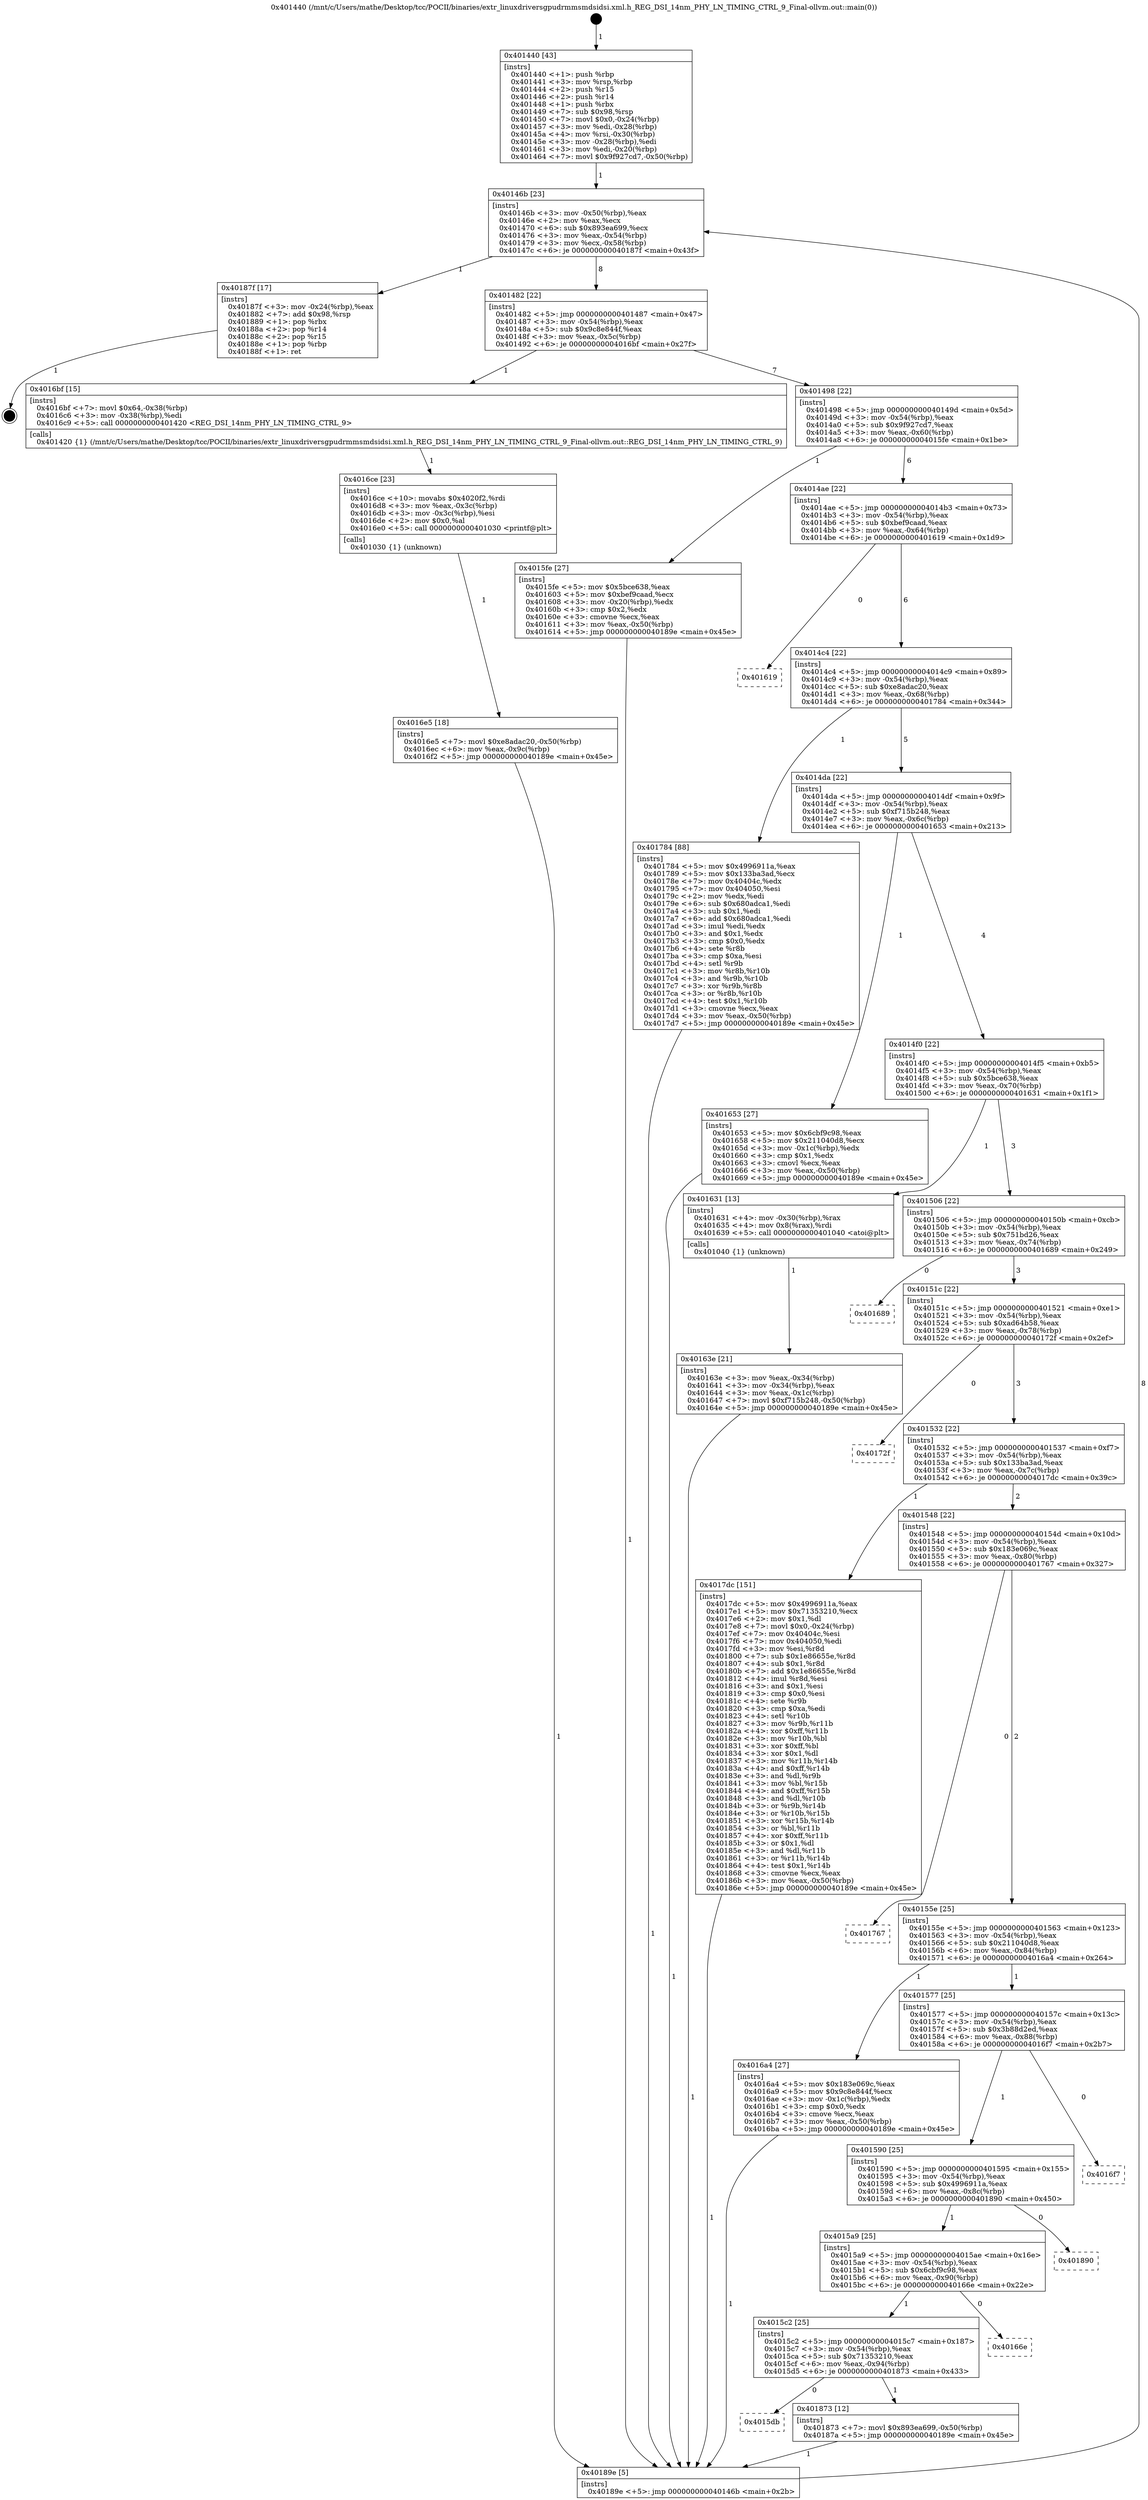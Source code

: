 digraph "0x401440" {
  label = "0x401440 (/mnt/c/Users/mathe/Desktop/tcc/POCII/binaries/extr_linuxdriversgpudrmmsmdsidsi.xml.h_REG_DSI_14nm_PHY_LN_TIMING_CTRL_9_Final-ollvm.out::main(0))"
  labelloc = "t"
  node[shape=record]

  Entry [label="",width=0.3,height=0.3,shape=circle,fillcolor=black,style=filled]
  "0x40146b" [label="{
     0x40146b [23]\l
     | [instrs]\l
     &nbsp;&nbsp;0x40146b \<+3\>: mov -0x50(%rbp),%eax\l
     &nbsp;&nbsp;0x40146e \<+2\>: mov %eax,%ecx\l
     &nbsp;&nbsp;0x401470 \<+6\>: sub $0x893ea699,%ecx\l
     &nbsp;&nbsp;0x401476 \<+3\>: mov %eax,-0x54(%rbp)\l
     &nbsp;&nbsp;0x401479 \<+3\>: mov %ecx,-0x58(%rbp)\l
     &nbsp;&nbsp;0x40147c \<+6\>: je 000000000040187f \<main+0x43f\>\l
  }"]
  "0x40187f" [label="{
     0x40187f [17]\l
     | [instrs]\l
     &nbsp;&nbsp;0x40187f \<+3\>: mov -0x24(%rbp),%eax\l
     &nbsp;&nbsp;0x401882 \<+7\>: add $0x98,%rsp\l
     &nbsp;&nbsp;0x401889 \<+1\>: pop %rbx\l
     &nbsp;&nbsp;0x40188a \<+2\>: pop %r14\l
     &nbsp;&nbsp;0x40188c \<+2\>: pop %r15\l
     &nbsp;&nbsp;0x40188e \<+1\>: pop %rbp\l
     &nbsp;&nbsp;0x40188f \<+1\>: ret\l
  }"]
  "0x401482" [label="{
     0x401482 [22]\l
     | [instrs]\l
     &nbsp;&nbsp;0x401482 \<+5\>: jmp 0000000000401487 \<main+0x47\>\l
     &nbsp;&nbsp;0x401487 \<+3\>: mov -0x54(%rbp),%eax\l
     &nbsp;&nbsp;0x40148a \<+5\>: sub $0x9c8e844f,%eax\l
     &nbsp;&nbsp;0x40148f \<+3\>: mov %eax,-0x5c(%rbp)\l
     &nbsp;&nbsp;0x401492 \<+6\>: je 00000000004016bf \<main+0x27f\>\l
  }"]
  Exit [label="",width=0.3,height=0.3,shape=circle,fillcolor=black,style=filled,peripheries=2]
  "0x4016bf" [label="{
     0x4016bf [15]\l
     | [instrs]\l
     &nbsp;&nbsp;0x4016bf \<+7\>: movl $0x64,-0x38(%rbp)\l
     &nbsp;&nbsp;0x4016c6 \<+3\>: mov -0x38(%rbp),%edi\l
     &nbsp;&nbsp;0x4016c9 \<+5\>: call 0000000000401420 \<REG_DSI_14nm_PHY_LN_TIMING_CTRL_9\>\l
     | [calls]\l
     &nbsp;&nbsp;0x401420 \{1\} (/mnt/c/Users/mathe/Desktop/tcc/POCII/binaries/extr_linuxdriversgpudrmmsmdsidsi.xml.h_REG_DSI_14nm_PHY_LN_TIMING_CTRL_9_Final-ollvm.out::REG_DSI_14nm_PHY_LN_TIMING_CTRL_9)\l
  }"]
  "0x401498" [label="{
     0x401498 [22]\l
     | [instrs]\l
     &nbsp;&nbsp;0x401498 \<+5\>: jmp 000000000040149d \<main+0x5d\>\l
     &nbsp;&nbsp;0x40149d \<+3\>: mov -0x54(%rbp),%eax\l
     &nbsp;&nbsp;0x4014a0 \<+5\>: sub $0x9f927cd7,%eax\l
     &nbsp;&nbsp;0x4014a5 \<+3\>: mov %eax,-0x60(%rbp)\l
     &nbsp;&nbsp;0x4014a8 \<+6\>: je 00000000004015fe \<main+0x1be\>\l
  }"]
  "0x4015db" [label="{
     0x4015db\l
  }", style=dashed]
  "0x4015fe" [label="{
     0x4015fe [27]\l
     | [instrs]\l
     &nbsp;&nbsp;0x4015fe \<+5\>: mov $0x5bce638,%eax\l
     &nbsp;&nbsp;0x401603 \<+5\>: mov $0xbef9caad,%ecx\l
     &nbsp;&nbsp;0x401608 \<+3\>: mov -0x20(%rbp),%edx\l
     &nbsp;&nbsp;0x40160b \<+3\>: cmp $0x2,%edx\l
     &nbsp;&nbsp;0x40160e \<+3\>: cmovne %ecx,%eax\l
     &nbsp;&nbsp;0x401611 \<+3\>: mov %eax,-0x50(%rbp)\l
     &nbsp;&nbsp;0x401614 \<+5\>: jmp 000000000040189e \<main+0x45e\>\l
  }"]
  "0x4014ae" [label="{
     0x4014ae [22]\l
     | [instrs]\l
     &nbsp;&nbsp;0x4014ae \<+5\>: jmp 00000000004014b3 \<main+0x73\>\l
     &nbsp;&nbsp;0x4014b3 \<+3\>: mov -0x54(%rbp),%eax\l
     &nbsp;&nbsp;0x4014b6 \<+5\>: sub $0xbef9caad,%eax\l
     &nbsp;&nbsp;0x4014bb \<+3\>: mov %eax,-0x64(%rbp)\l
     &nbsp;&nbsp;0x4014be \<+6\>: je 0000000000401619 \<main+0x1d9\>\l
  }"]
  "0x40189e" [label="{
     0x40189e [5]\l
     | [instrs]\l
     &nbsp;&nbsp;0x40189e \<+5\>: jmp 000000000040146b \<main+0x2b\>\l
  }"]
  "0x401440" [label="{
     0x401440 [43]\l
     | [instrs]\l
     &nbsp;&nbsp;0x401440 \<+1\>: push %rbp\l
     &nbsp;&nbsp;0x401441 \<+3\>: mov %rsp,%rbp\l
     &nbsp;&nbsp;0x401444 \<+2\>: push %r15\l
     &nbsp;&nbsp;0x401446 \<+2\>: push %r14\l
     &nbsp;&nbsp;0x401448 \<+1\>: push %rbx\l
     &nbsp;&nbsp;0x401449 \<+7\>: sub $0x98,%rsp\l
     &nbsp;&nbsp;0x401450 \<+7\>: movl $0x0,-0x24(%rbp)\l
     &nbsp;&nbsp;0x401457 \<+3\>: mov %edi,-0x28(%rbp)\l
     &nbsp;&nbsp;0x40145a \<+4\>: mov %rsi,-0x30(%rbp)\l
     &nbsp;&nbsp;0x40145e \<+3\>: mov -0x28(%rbp),%edi\l
     &nbsp;&nbsp;0x401461 \<+3\>: mov %edi,-0x20(%rbp)\l
     &nbsp;&nbsp;0x401464 \<+7\>: movl $0x9f927cd7,-0x50(%rbp)\l
  }"]
  "0x401873" [label="{
     0x401873 [12]\l
     | [instrs]\l
     &nbsp;&nbsp;0x401873 \<+7\>: movl $0x893ea699,-0x50(%rbp)\l
     &nbsp;&nbsp;0x40187a \<+5\>: jmp 000000000040189e \<main+0x45e\>\l
  }"]
  "0x401619" [label="{
     0x401619\l
  }", style=dashed]
  "0x4014c4" [label="{
     0x4014c4 [22]\l
     | [instrs]\l
     &nbsp;&nbsp;0x4014c4 \<+5\>: jmp 00000000004014c9 \<main+0x89\>\l
     &nbsp;&nbsp;0x4014c9 \<+3\>: mov -0x54(%rbp),%eax\l
     &nbsp;&nbsp;0x4014cc \<+5\>: sub $0xe8adac20,%eax\l
     &nbsp;&nbsp;0x4014d1 \<+3\>: mov %eax,-0x68(%rbp)\l
     &nbsp;&nbsp;0x4014d4 \<+6\>: je 0000000000401784 \<main+0x344\>\l
  }"]
  "0x4015c2" [label="{
     0x4015c2 [25]\l
     | [instrs]\l
     &nbsp;&nbsp;0x4015c2 \<+5\>: jmp 00000000004015c7 \<main+0x187\>\l
     &nbsp;&nbsp;0x4015c7 \<+3\>: mov -0x54(%rbp),%eax\l
     &nbsp;&nbsp;0x4015ca \<+5\>: sub $0x71353210,%eax\l
     &nbsp;&nbsp;0x4015cf \<+6\>: mov %eax,-0x94(%rbp)\l
     &nbsp;&nbsp;0x4015d5 \<+6\>: je 0000000000401873 \<main+0x433\>\l
  }"]
  "0x401784" [label="{
     0x401784 [88]\l
     | [instrs]\l
     &nbsp;&nbsp;0x401784 \<+5\>: mov $0x4996911a,%eax\l
     &nbsp;&nbsp;0x401789 \<+5\>: mov $0x133ba3ad,%ecx\l
     &nbsp;&nbsp;0x40178e \<+7\>: mov 0x40404c,%edx\l
     &nbsp;&nbsp;0x401795 \<+7\>: mov 0x404050,%esi\l
     &nbsp;&nbsp;0x40179c \<+2\>: mov %edx,%edi\l
     &nbsp;&nbsp;0x40179e \<+6\>: sub $0x680adca1,%edi\l
     &nbsp;&nbsp;0x4017a4 \<+3\>: sub $0x1,%edi\l
     &nbsp;&nbsp;0x4017a7 \<+6\>: add $0x680adca1,%edi\l
     &nbsp;&nbsp;0x4017ad \<+3\>: imul %edi,%edx\l
     &nbsp;&nbsp;0x4017b0 \<+3\>: and $0x1,%edx\l
     &nbsp;&nbsp;0x4017b3 \<+3\>: cmp $0x0,%edx\l
     &nbsp;&nbsp;0x4017b6 \<+4\>: sete %r8b\l
     &nbsp;&nbsp;0x4017ba \<+3\>: cmp $0xa,%esi\l
     &nbsp;&nbsp;0x4017bd \<+4\>: setl %r9b\l
     &nbsp;&nbsp;0x4017c1 \<+3\>: mov %r8b,%r10b\l
     &nbsp;&nbsp;0x4017c4 \<+3\>: and %r9b,%r10b\l
     &nbsp;&nbsp;0x4017c7 \<+3\>: xor %r9b,%r8b\l
     &nbsp;&nbsp;0x4017ca \<+3\>: or %r8b,%r10b\l
     &nbsp;&nbsp;0x4017cd \<+4\>: test $0x1,%r10b\l
     &nbsp;&nbsp;0x4017d1 \<+3\>: cmovne %ecx,%eax\l
     &nbsp;&nbsp;0x4017d4 \<+3\>: mov %eax,-0x50(%rbp)\l
     &nbsp;&nbsp;0x4017d7 \<+5\>: jmp 000000000040189e \<main+0x45e\>\l
  }"]
  "0x4014da" [label="{
     0x4014da [22]\l
     | [instrs]\l
     &nbsp;&nbsp;0x4014da \<+5\>: jmp 00000000004014df \<main+0x9f\>\l
     &nbsp;&nbsp;0x4014df \<+3\>: mov -0x54(%rbp),%eax\l
     &nbsp;&nbsp;0x4014e2 \<+5\>: sub $0xf715b248,%eax\l
     &nbsp;&nbsp;0x4014e7 \<+3\>: mov %eax,-0x6c(%rbp)\l
     &nbsp;&nbsp;0x4014ea \<+6\>: je 0000000000401653 \<main+0x213\>\l
  }"]
  "0x40166e" [label="{
     0x40166e\l
  }", style=dashed]
  "0x401653" [label="{
     0x401653 [27]\l
     | [instrs]\l
     &nbsp;&nbsp;0x401653 \<+5\>: mov $0x6cbf9c98,%eax\l
     &nbsp;&nbsp;0x401658 \<+5\>: mov $0x211040d8,%ecx\l
     &nbsp;&nbsp;0x40165d \<+3\>: mov -0x1c(%rbp),%edx\l
     &nbsp;&nbsp;0x401660 \<+3\>: cmp $0x1,%edx\l
     &nbsp;&nbsp;0x401663 \<+3\>: cmovl %ecx,%eax\l
     &nbsp;&nbsp;0x401666 \<+3\>: mov %eax,-0x50(%rbp)\l
     &nbsp;&nbsp;0x401669 \<+5\>: jmp 000000000040189e \<main+0x45e\>\l
  }"]
  "0x4014f0" [label="{
     0x4014f0 [22]\l
     | [instrs]\l
     &nbsp;&nbsp;0x4014f0 \<+5\>: jmp 00000000004014f5 \<main+0xb5\>\l
     &nbsp;&nbsp;0x4014f5 \<+3\>: mov -0x54(%rbp),%eax\l
     &nbsp;&nbsp;0x4014f8 \<+5\>: sub $0x5bce638,%eax\l
     &nbsp;&nbsp;0x4014fd \<+3\>: mov %eax,-0x70(%rbp)\l
     &nbsp;&nbsp;0x401500 \<+6\>: je 0000000000401631 \<main+0x1f1\>\l
  }"]
  "0x4015a9" [label="{
     0x4015a9 [25]\l
     | [instrs]\l
     &nbsp;&nbsp;0x4015a9 \<+5\>: jmp 00000000004015ae \<main+0x16e\>\l
     &nbsp;&nbsp;0x4015ae \<+3\>: mov -0x54(%rbp),%eax\l
     &nbsp;&nbsp;0x4015b1 \<+5\>: sub $0x6cbf9c98,%eax\l
     &nbsp;&nbsp;0x4015b6 \<+6\>: mov %eax,-0x90(%rbp)\l
     &nbsp;&nbsp;0x4015bc \<+6\>: je 000000000040166e \<main+0x22e\>\l
  }"]
  "0x401631" [label="{
     0x401631 [13]\l
     | [instrs]\l
     &nbsp;&nbsp;0x401631 \<+4\>: mov -0x30(%rbp),%rax\l
     &nbsp;&nbsp;0x401635 \<+4\>: mov 0x8(%rax),%rdi\l
     &nbsp;&nbsp;0x401639 \<+5\>: call 0000000000401040 \<atoi@plt\>\l
     | [calls]\l
     &nbsp;&nbsp;0x401040 \{1\} (unknown)\l
  }"]
  "0x401506" [label="{
     0x401506 [22]\l
     | [instrs]\l
     &nbsp;&nbsp;0x401506 \<+5\>: jmp 000000000040150b \<main+0xcb\>\l
     &nbsp;&nbsp;0x40150b \<+3\>: mov -0x54(%rbp),%eax\l
     &nbsp;&nbsp;0x40150e \<+5\>: sub $0x751bd26,%eax\l
     &nbsp;&nbsp;0x401513 \<+3\>: mov %eax,-0x74(%rbp)\l
     &nbsp;&nbsp;0x401516 \<+6\>: je 0000000000401689 \<main+0x249\>\l
  }"]
  "0x40163e" [label="{
     0x40163e [21]\l
     | [instrs]\l
     &nbsp;&nbsp;0x40163e \<+3\>: mov %eax,-0x34(%rbp)\l
     &nbsp;&nbsp;0x401641 \<+3\>: mov -0x34(%rbp),%eax\l
     &nbsp;&nbsp;0x401644 \<+3\>: mov %eax,-0x1c(%rbp)\l
     &nbsp;&nbsp;0x401647 \<+7\>: movl $0xf715b248,-0x50(%rbp)\l
     &nbsp;&nbsp;0x40164e \<+5\>: jmp 000000000040189e \<main+0x45e\>\l
  }"]
  "0x401890" [label="{
     0x401890\l
  }", style=dashed]
  "0x401689" [label="{
     0x401689\l
  }", style=dashed]
  "0x40151c" [label="{
     0x40151c [22]\l
     | [instrs]\l
     &nbsp;&nbsp;0x40151c \<+5\>: jmp 0000000000401521 \<main+0xe1\>\l
     &nbsp;&nbsp;0x401521 \<+3\>: mov -0x54(%rbp),%eax\l
     &nbsp;&nbsp;0x401524 \<+5\>: sub $0xad64b58,%eax\l
     &nbsp;&nbsp;0x401529 \<+3\>: mov %eax,-0x78(%rbp)\l
     &nbsp;&nbsp;0x40152c \<+6\>: je 000000000040172f \<main+0x2ef\>\l
  }"]
  "0x401590" [label="{
     0x401590 [25]\l
     | [instrs]\l
     &nbsp;&nbsp;0x401590 \<+5\>: jmp 0000000000401595 \<main+0x155\>\l
     &nbsp;&nbsp;0x401595 \<+3\>: mov -0x54(%rbp),%eax\l
     &nbsp;&nbsp;0x401598 \<+5\>: sub $0x4996911a,%eax\l
     &nbsp;&nbsp;0x40159d \<+6\>: mov %eax,-0x8c(%rbp)\l
     &nbsp;&nbsp;0x4015a3 \<+6\>: je 0000000000401890 \<main+0x450\>\l
  }"]
  "0x40172f" [label="{
     0x40172f\l
  }", style=dashed]
  "0x401532" [label="{
     0x401532 [22]\l
     | [instrs]\l
     &nbsp;&nbsp;0x401532 \<+5\>: jmp 0000000000401537 \<main+0xf7\>\l
     &nbsp;&nbsp;0x401537 \<+3\>: mov -0x54(%rbp),%eax\l
     &nbsp;&nbsp;0x40153a \<+5\>: sub $0x133ba3ad,%eax\l
     &nbsp;&nbsp;0x40153f \<+3\>: mov %eax,-0x7c(%rbp)\l
     &nbsp;&nbsp;0x401542 \<+6\>: je 00000000004017dc \<main+0x39c\>\l
  }"]
  "0x4016f7" [label="{
     0x4016f7\l
  }", style=dashed]
  "0x4017dc" [label="{
     0x4017dc [151]\l
     | [instrs]\l
     &nbsp;&nbsp;0x4017dc \<+5\>: mov $0x4996911a,%eax\l
     &nbsp;&nbsp;0x4017e1 \<+5\>: mov $0x71353210,%ecx\l
     &nbsp;&nbsp;0x4017e6 \<+2\>: mov $0x1,%dl\l
     &nbsp;&nbsp;0x4017e8 \<+7\>: movl $0x0,-0x24(%rbp)\l
     &nbsp;&nbsp;0x4017ef \<+7\>: mov 0x40404c,%esi\l
     &nbsp;&nbsp;0x4017f6 \<+7\>: mov 0x404050,%edi\l
     &nbsp;&nbsp;0x4017fd \<+3\>: mov %esi,%r8d\l
     &nbsp;&nbsp;0x401800 \<+7\>: sub $0x1e86655e,%r8d\l
     &nbsp;&nbsp;0x401807 \<+4\>: sub $0x1,%r8d\l
     &nbsp;&nbsp;0x40180b \<+7\>: add $0x1e86655e,%r8d\l
     &nbsp;&nbsp;0x401812 \<+4\>: imul %r8d,%esi\l
     &nbsp;&nbsp;0x401816 \<+3\>: and $0x1,%esi\l
     &nbsp;&nbsp;0x401819 \<+3\>: cmp $0x0,%esi\l
     &nbsp;&nbsp;0x40181c \<+4\>: sete %r9b\l
     &nbsp;&nbsp;0x401820 \<+3\>: cmp $0xa,%edi\l
     &nbsp;&nbsp;0x401823 \<+4\>: setl %r10b\l
     &nbsp;&nbsp;0x401827 \<+3\>: mov %r9b,%r11b\l
     &nbsp;&nbsp;0x40182a \<+4\>: xor $0xff,%r11b\l
     &nbsp;&nbsp;0x40182e \<+3\>: mov %r10b,%bl\l
     &nbsp;&nbsp;0x401831 \<+3\>: xor $0xff,%bl\l
     &nbsp;&nbsp;0x401834 \<+3\>: xor $0x1,%dl\l
     &nbsp;&nbsp;0x401837 \<+3\>: mov %r11b,%r14b\l
     &nbsp;&nbsp;0x40183a \<+4\>: and $0xff,%r14b\l
     &nbsp;&nbsp;0x40183e \<+3\>: and %dl,%r9b\l
     &nbsp;&nbsp;0x401841 \<+3\>: mov %bl,%r15b\l
     &nbsp;&nbsp;0x401844 \<+4\>: and $0xff,%r15b\l
     &nbsp;&nbsp;0x401848 \<+3\>: and %dl,%r10b\l
     &nbsp;&nbsp;0x40184b \<+3\>: or %r9b,%r14b\l
     &nbsp;&nbsp;0x40184e \<+3\>: or %r10b,%r15b\l
     &nbsp;&nbsp;0x401851 \<+3\>: xor %r15b,%r14b\l
     &nbsp;&nbsp;0x401854 \<+3\>: or %bl,%r11b\l
     &nbsp;&nbsp;0x401857 \<+4\>: xor $0xff,%r11b\l
     &nbsp;&nbsp;0x40185b \<+3\>: or $0x1,%dl\l
     &nbsp;&nbsp;0x40185e \<+3\>: and %dl,%r11b\l
     &nbsp;&nbsp;0x401861 \<+3\>: or %r11b,%r14b\l
     &nbsp;&nbsp;0x401864 \<+4\>: test $0x1,%r14b\l
     &nbsp;&nbsp;0x401868 \<+3\>: cmovne %ecx,%eax\l
     &nbsp;&nbsp;0x40186b \<+3\>: mov %eax,-0x50(%rbp)\l
     &nbsp;&nbsp;0x40186e \<+5\>: jmp 000000000040189e \<main+0x45e\>\l
  }"]
  "0x401548" [label="{
     0x401548 [22]\l
     | [instrs]\l
     &nbsp;&nbsp;0x401548 \<+5\>: jmp 000000000040154d \<main+0x10d\>\l
     &nbsp;&nbsp;0x40154d \<+3\>: mov -0x54(%rbp),%eax\l
     &nbsp;&nbsp;0x401550 \<+5\>: sub $0x183e069c,%eax\l
     &nbsp;&nbsp;0x401555 \<+3\>: mov %eax,-0x80(%rbp)\l
     &nbsp;&nbsp;0x401558 \<+6\>: je 0000000000401767 \<main+0x327\>\l
  }"]
  "0x4016e5" [label="{
     0x4016e5 [18]\l
     | [instrs]\l
     &nbsp;&nbsp;0x4016e5 \<+7\>: movl $0xe8adac20,-0x50(%rbp)\l
     &nbsp;&nbsp;0x4016ec \<+6\>: mov %eax,-0x9c(%rbp)\l
     &nbsp;&nbsp;0x4016f2 \<+5\>: jmp 000000000040189e \<main+0x45e\>\l
  }"]
  "0x401767" [label="{
     0x401767\l
  }", style=dashed]
  "0x40155e" [label="{
     0x40155e [25]\l
     | [instrs]\l
     &nbsp;&nbsp;0x40155e \<+5\>: jmp 0000000000401563 \<main+0x123\>\l
     &nbsp;&nbsp;0x401563 \<+3\>: mov -0x54(%rbp),%eax\l
     &nbsp;&nbsp;0x401566 \<+5\>: sub $0x211040d8,%eax\l
     &nbsp;&nbsp;0x40156b \<+6\>: mov %eax,-0x84(%rbp)\l
     &nbsp;&nbsp;0x401571 \<+6\>: je 00000000004016a4 \<main+0x264\>\l
  }"]
  "0x4016ce" [label="{
     0x4016ce [23]\l
     | [instrs]\l
     &nbsp;&nbsp;0x4016ce \<+10\>: movabs $0x4020f2,%rdi\l
     &nbsp;&nbsp;0x4016d8 \<+3\>: mov %eax,-0x3c(%rbp)\l
     &nbsp;&nbsp;0x4016db \<+3\>: mov -0x3c(%rbp),%esi\l
     &nbsp;&nbsp;0x4016de \<+2\>: mov $0x0,%al\l
     &nbsp;&nbsp;0x4016e0 \<+5\>: call 0000000000401030 \<printf@plt\>\l
     | [calls]\l
     &nbsp;&nbsp;0x401030 \{1\} (unknown)\l
  }"]
  "0x4016a4" [label="{
     0x4016a4 [27]\l
     | [instrs]\l
     &nbsp;&nbsp;0x4016a4 \<+5\>: mov $0x183e069c,%eax\l
     &nbsp;&nbsp;0x4016a9 \<+5\>: mov $0x9c8e844f,%ecx\l
     &nbsp;&nbsp;0x4016ae \<+3\>: mov -0x1c(%rbp),%edx\l
     &nbsp;&nbsp;0x4016b1 \<+3\>: cmp $0x0,%edx\l
     &nbsp;&nbsp;0x4016b4 \<+3\>: cmove %ecx,%eax\l
     &nbsp;&nbsp;0x4016b7 \<+3\>: mov %eax,-0x50(%rbp)\l
     &nbsp;&nbsp;0x4016ba \<+5\>: jmp 000000000040189e \<main+0x45e\>\l
  }"]
  "0x401577" [label="{
     0x401577 [25]\l
     | [instrs]\l
     &nbsp;&nbsp;0x401577 \<+5\>: jmp 000000000040157c \<main+0x13c\>\l
     &nbsp;&nbsp;0x40157c \<+3\>: mov -0x54(%rbp),%eax\l
     &nbsp;&nbsp;0x40157f \<+5\>: sub $0x3b88d2ed,%eax\l
     &nbsp;&nbsp;0x401584 \<+6\>: mov %eax,-0x88(%rbp)\l
     &nbsp;&nbsp;0x40158a \<+6\>: je 00000000004016f7 \<main+0x2b7\>\l
  }"]
  Entry -> "0x401440" [label=" 1"]
  "0x40146b" -> "0x40187f" [label=" 1"]
  "0x40146b" -> "0x401482" [label=" 8"]
  "0x40187f" -> Exit [label=" 1"]
  "0x401482" -> "0x4016bf" [label=" 1"]
  "0x401482" -> "0x401498" [label=" 7"]
  "0x401873" -> "0x40189e" [label=" 1"]
  "0x401498" -> "0x4015fe" [label=" 1"]
  "0x401498" -> "0x4014ae" [label=" 6"]
  "0x4015fe" -> "0x40189e" [label=" 1"]
  "0x401440" -> "0x40146b" [label=" 1"]
  "0x40189e" -> "0x40146b" [label=" 8"]
  "0x4015c2" -> "0x4015db" [label=" 0"]
  "0x4014ae" -> "0x401619" [label=" 0"]
  "0x4014ae" -> "0x4014c4" [label=" 6"]
  "0x4015c2" -> "0x401873" [label=" 1"]
  "0x4014c4" -> "0x401784" [label=" 1"]
  "0x4014c4" -> "0x4014da" [label=" 5"]
  "0x4015a9" -> "0x4015c2" [label=" 1"]
  "0x4014da" -> "0x401653" [label=" 1"]
  "0x4014da" -> "0x4014f0" [label=" 4"]
  "0x4015a9" -> "0x40166e" [label=" 0"]
  "0x4014f0" -> "0x401631" [label=" 1"]
  "0x4014f0" -> "0x401506" [label=" 3"]
  "0x401631" -> "0x40163e" [label=" 1"]
  "0x40163e" -> "0x40189e" [label=" 1"]
  "0x401653" -> "0x40189e" [label=" 1"]
  "0x401590" -> "0x4015a9" [label=" 1"]
  "0x401506" -> "0x401689" [label=" 0"]
  "0x401506" -> "0x40151c" [label=" 3"]
  "0x401590" -> "0x401890" [label=" 0"]
  "0x40151c" -> "0x40172f" [label=" 0"]
  "0x40151c" -> "0x401532" [label=" 3"]
  "0x401577" -> "0x401590" [label=" 1"]
  "0x401532" -> "0x4017dc" [label=" 1"]
  "0x401532" -> "0x401548" [label=" 2"]
  "0x401577" -> "0x4016f7" [label=" 0"]
  "0x401548" -> "0x401767" [label=" 0"]
  "0x401548" -> "0x40155e" [label=" 2"]
  "0x4017dc" -> "0x40189e" [label=" 1"]
  "0x40155e" -> "0x4016a4" [label=" 1"]
  "0x40155e" -> "0x401577" [label=" 1"]
  "0x4016a4" -> "0x40189e" [label=" 1"]
  "0x4016bf" -> "0x4016ce" [label=" 1"]
  "0x4016ce" -> "0x4016e5" [label=" 1"]
  "0x4016e5" -> "0x40189e" [label=" 1"]
  "0x401784" -> "0x40189e" [label=" 1"]
}
